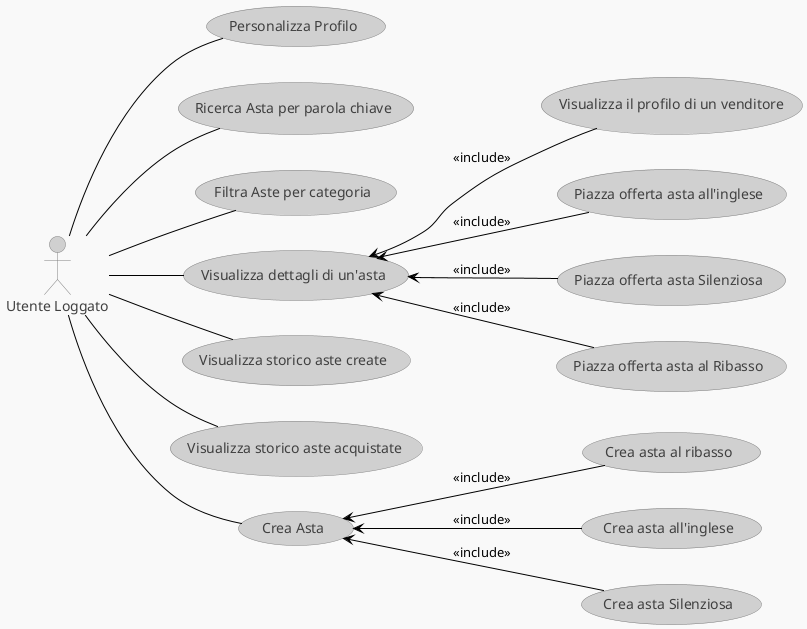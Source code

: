 @startuml
skinparam shadowing false
skinparam backgroundColor #F9F9F9
skinparam ArrowColor black
skinparam usecase {
  Shadowing false
  BackgroundColor #D0D0D0
  BorderColor #808080
  FontColor #404040
}

skinparam actor {
  Shadowing false
  BackgroundColor #D0D0D0
  BorderColor #808080
  FontColor #404040
}

left to right direction

actor U as "Utente Loggato"


usecase A as "Personalizza Profilo" 
usecase B as "Ricerca Asta per parola chiave"
usecase C as "Filtra Aste per categoria"
usecase D as "Visualizza dettagli di un'asta"
usecase E as "Visualizza il profilo di un venditore"
usecase F as "Visualizza storico aste create"
usecase G as "Crea asta al ribasso"
usecase H as "Crea asta all'inglese"
usecase I as "Crea asta Silenziosa"
usecase L as "Piazza offerta asta all'inglese" 
usecase M as "Piazza offerta asta Silenziosa" 
usecase N as "Piazza offerta asta al Ribasso"
usecase O as "Visualizza storico aste acquistate"
usecase V as "Crea Asta"


U -- A 
U -- B 
U -- C 
U -- D 
D <-- L: <<include>> 
D <-- M: <<include>> 
D <-- N: <<include>> 
D <-- E: <<include>>

U -- V 
V <-- G: <<include>>  
V <-- H: <<include>>
V <-- I: <<include>>

U -- O 
U -- F

@enduml